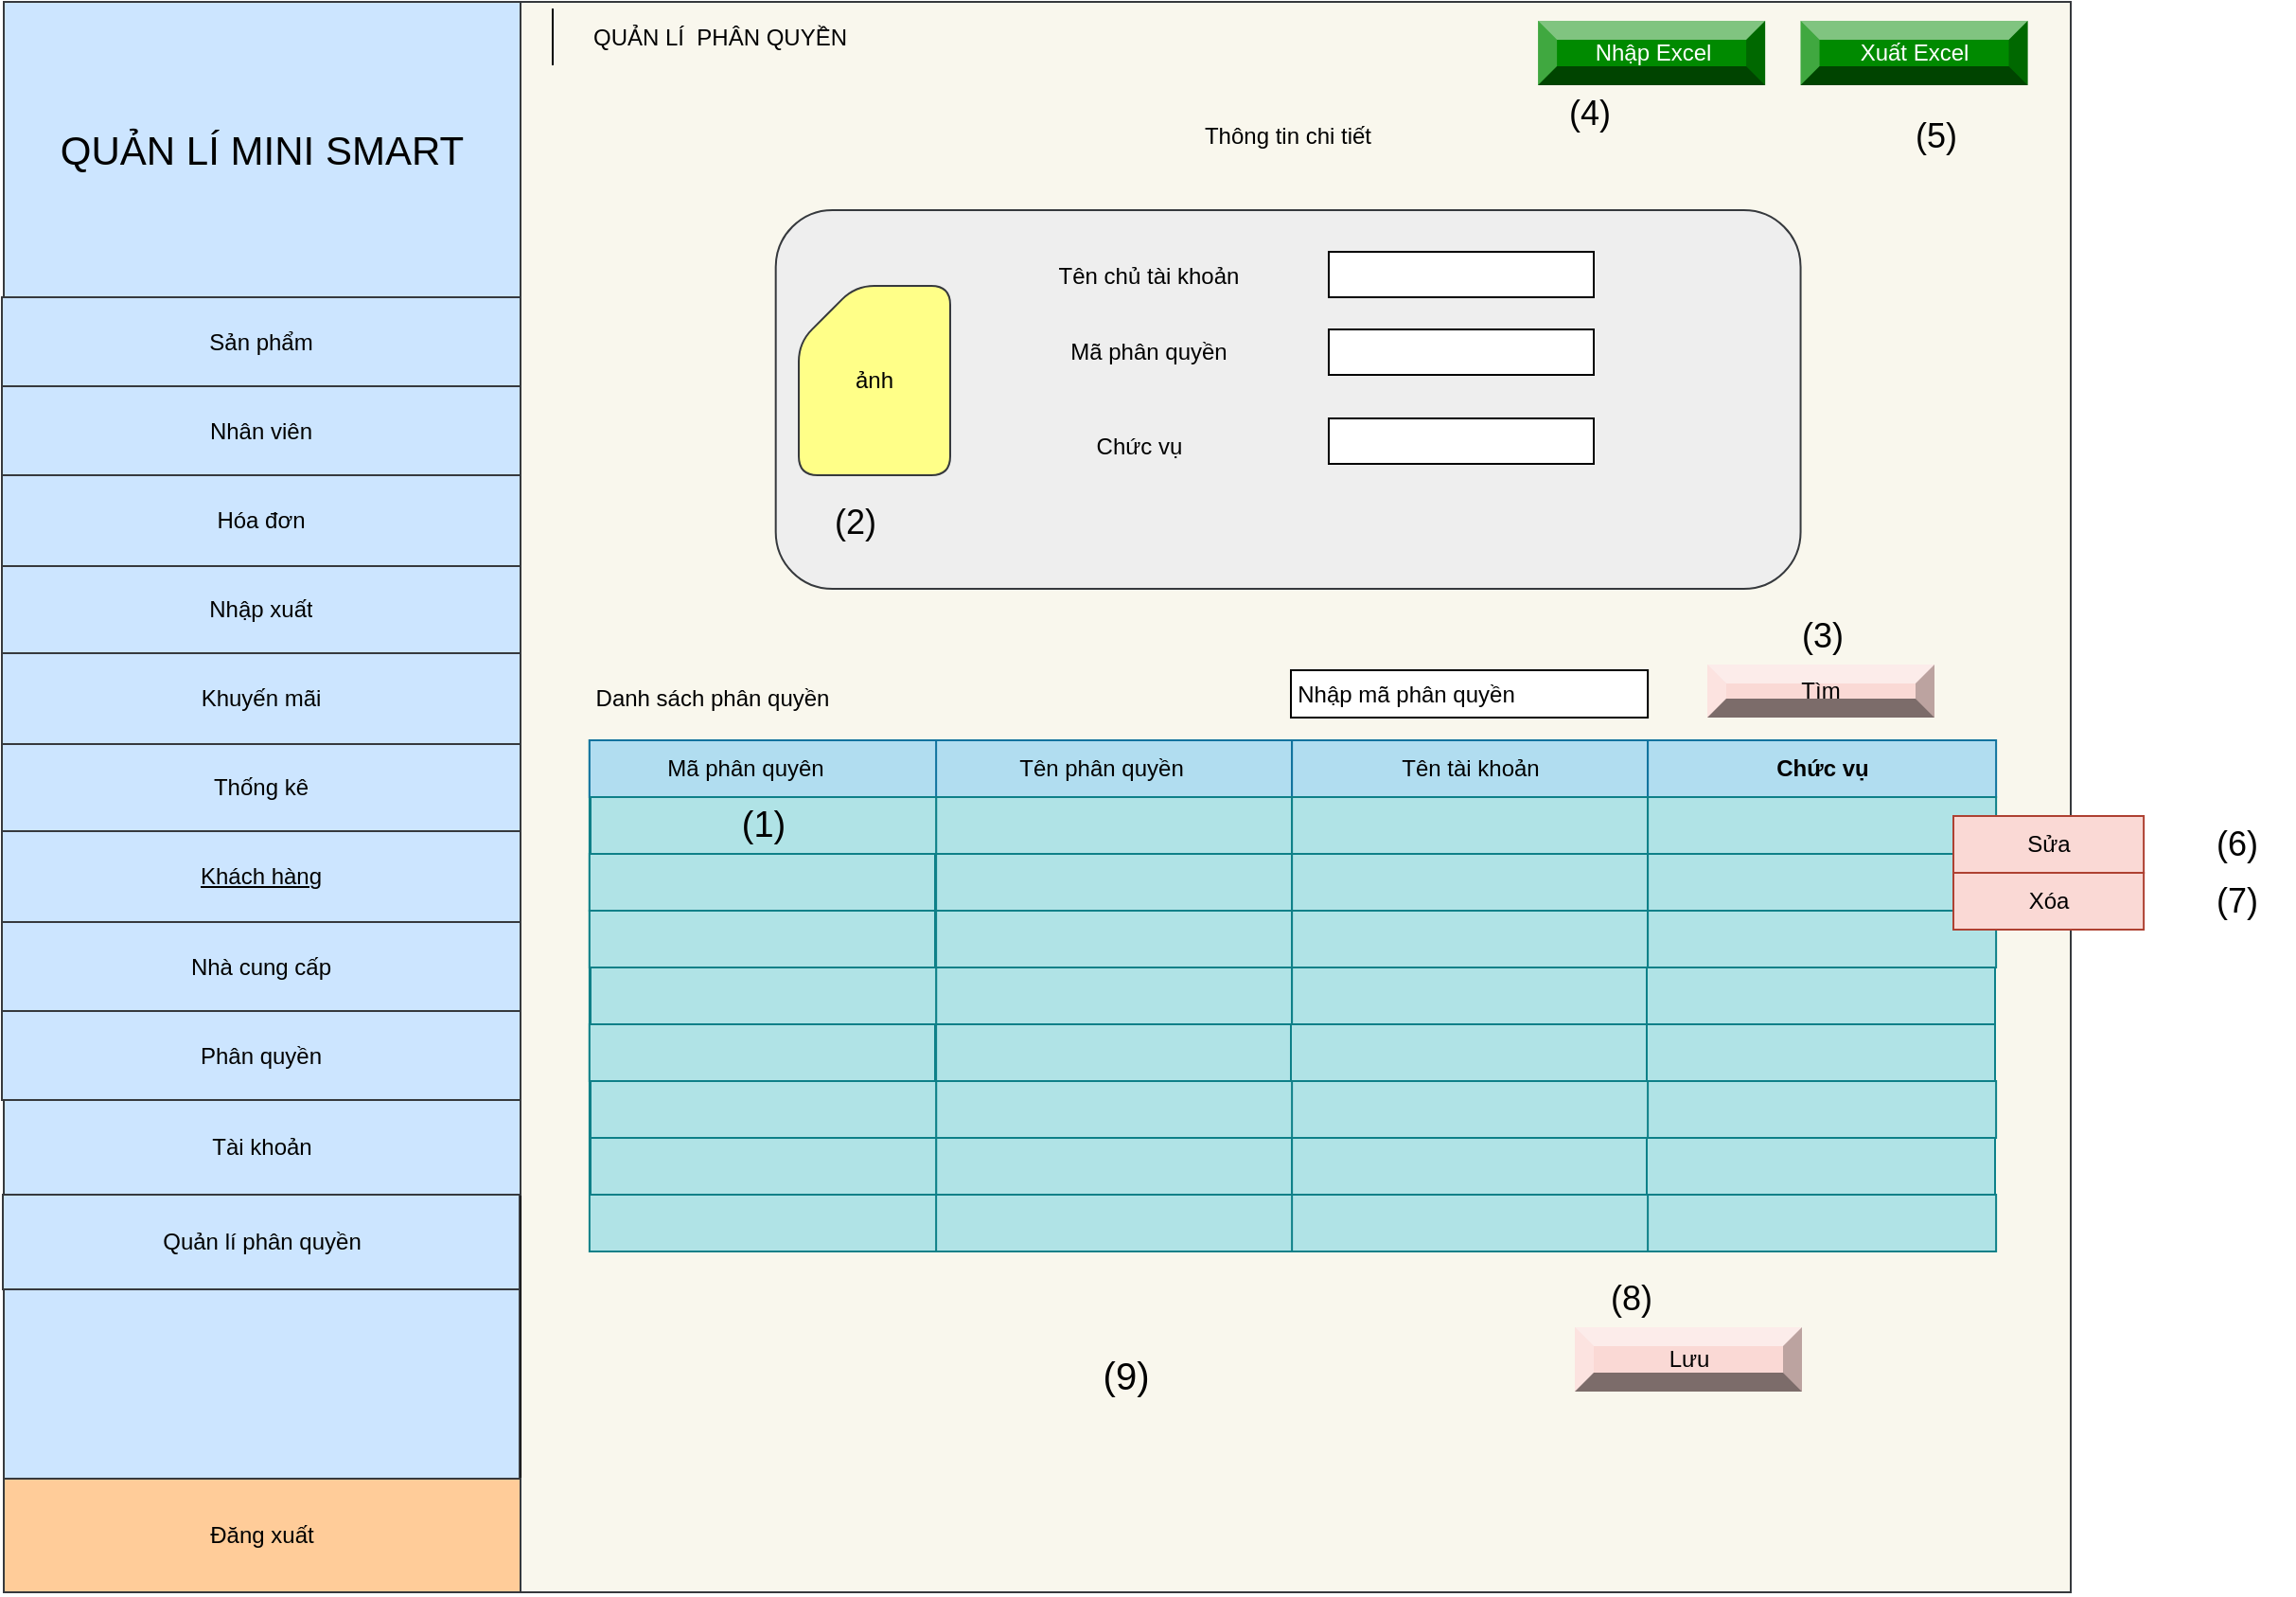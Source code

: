 <mxfile version="20.3.0" type="device"><diagram id="xJnRDxrBiQsfod580Cf3" name="Page-1"><mxGraphModel dx="1730" dy="-3332" grid="1" gridSize="10" guides="1" tooltips="1" connect="1" arrows="1" fold="1" page="1" pageScale="1" pageWidth="850" pageHeight="1100" math="0" shadow="0"><root><mxCell id="0"/><mxCell id="1" parent="0"/><mxCell id="fak9dGV0HnT6NbZLKs2g-1" value="" style="rounded=0;whiteSpace=wrap;html=1;shadow=0;glass=0;sketch=0;fontSize=12;gradientDirection=north;fillColor=#f9f7ed;strokeColor=#36393d;" parent="1" vertex="1"><mxGeometry x="110" y="5450" width="1092" height="840" as="geometry"/></mxCell><mxCell id="fak9dGV0HnT6NbZLKs2g-2" value="Thông tin chi tiết" style="text;html=1;strokeColor=none;fillColor=none;align=center;verticalAlign=middle;whiteSpace=wrap;rounded=0;" parent="1" vertex="1"><mxGeometry x="733.06" y="5506" width="111" height="30" as="geometry"/></mxCell><mxCell id="fak9dGV0HnT6NbZLKs2g-3" value="Quản lý Mini Mart" style="text;html=1;strokeColor=none;fillColor=none;align=center;verticalAlign=middle;whiteSpace=wrap;rounded=0;fontSize=24;" parent="1" vertex="1"><mxGeometry x="169" y="5483" width="122" height="62" as="geometry"/></mxCell><mxCell id="fak9dGV0HnT6NbZLKs2g-4" value="QUẢN LÍ&amp;nbsp; PHÂN QUYỀN" style="shape=partialRectangle;whiteSpace=wrap;html=1;right=0;top=0;bottom=0;fillColor=none;routingCenterX=-0.5;fontSize=12;" parent="1" vertex="1"><mxGeometry x="400" y="5454" width="177" height="29" as="geometry"/></mxCell><mxCell id="fak9dGV0HnT6NbZLKs2g-5" value="Danh sách phân quyền" style="text;html=1;strokeColor=none;fillColor=none;align=center;verticalAlign=middle;whiteSpace=wrap;rounded=0;shadow=0;glass=0;sketch=0;fontSize=12;" parent="1" vertex="1"><mxGeometry x="412" y="5803" width="145" height="30" as="geometry"/></mxCell><mxCell id="fak9dGV0HnT6NbZLKs2g-6" value="" style="rounded=0;whiteSpace=wrap;html=1;shadow=0;glass=0;sketch=0;fontSize=12;gradientColor=none;gradientDirection=north;" parent="1" vertex="1"><mxGeometry x="790" y="5803" width="188.56" height="25" as="geometry"/></mxCell><mxCell id="fak9dGV0HnT6NbZLKs2g-7" value="" style="endArrow=none;html=1;rounded=0;fontSize=12;entryX=0.25;entryY=1;entryDx=0;entryDy=0;exitX=0.25;exitY=0;exitDx=0;exitDy=0;" parent="1" source="fak9dGV0HnT6NbZLKs2g-1" target="fak9dGV0HnT6NbZLKs2g-1" edge="1"><mxGeometry width="50" height="50" relative="1" as="geometry"><mxPoint x="549" y="5802" as="sourcePoint"/><mxPoint x="599" y="5752" as="targetPoint"/></mxGeometry></mxCell><mxCell id="fak9dGV0HnT6NbZLKs2g-8" value="Tìm" style="labelPosition=center;verticalLabelPosition=middle;align=center;html=1;shape=mxgraph.basic.shaded_button;dx=10;fillColor=#fad9d5;strokeColor=#ae4132;whiteSpace=wrap;rounded=0;shadow=0;glass=0;sketch=0;fontSize=12;" parent="1" vertex="1"><mxGeometry x="1010" y="5800" width="120" height="28" as="geometry"/></mxCell><mxCell id="fak9dGV0HnT6NbZLKs2g-9" value="" style="shape=table;startSize=0;container=1;collapsible=0;childLayout=tableLayout;rounded=0;shadow=0;glass=0;sketch=0;fontSize=12;gradientDirection=north;fillColor=#cce5ff;strokeColor=#36393d;" parent="1" vertex="1"><mxGeometry x="109" y="5606" width="274" height="424" as="geometry"/></mxCell><mxCell id="fak9dGV0HnT6NbZLKs2g-10" value="" style="shape=tableRow;horizontal=0;startSize=0;swimlaneHead=0;swimlaneBody=0;top=0;left=0;bottom=0;right=0;collapsible=0;dropTarget=0;fillColor=none;points=[[0,0.5],[1,0.5]];portConstraint=eastwest;rounded=0;shadow=0;glass=0;sketch=0;fontSize=12;" parent="fak9dGV0HnT6NbZLKs2g-9" vertex="1"><mxGeometry width="274" height="47" as="geometry"/></mxCell><mxCell id="fak9dGV0HnT6NbZLKs2g-11" value="Sản phẩm" style="shape=partialRectangle;html=1;whiteSpace=wrap;connectable=0;overflow=hidden;fillColor=none;top=0;left=0;bottom=0;right=0;pointerEvents=1;rounded=0;shadow=0;glass=0;sketch=0;fontSize=12;" parent="fak9dGV0HnT6NbZLKs2g-10" vertex="1"><mxGeometry width="274" height="47" as="geometry"><mxRectangle width="274" height="47" as="alternateBounds"/></mxGeometry></mxCell><mxCell id="fak9dGV0HnT6NbZLKs2g-12" value="" style="shape=tableRow;horizontal=0;startSize=0;swimlaneHead=0;swimlaneBody=0;top=0;left=0;bottom=0;right=0;collapsible=0;dropTarget=0;fillColor=none;points=[[0,0.5],[1,0.5]];portConstraint=eastwest;rounded=0;shadow=0;glass=0;sketch=0;fontSize=12;" parent="fak9dGV0HnT6NbZLKs2g-9" vertex="1"><mxGeometry y="47" width="274" height="47" as="geometry"/></mxCell><mxCell id="fak9dGV0HnT6NbZLKs2g-13" value="Nhân viên" style="shape=partialRectangle;html=1;whiteSpace=wrap;connectable=0;overflow=hidden;fillColor=none;top=0;left=0;bottom=0;right=0;pointerEvents=1;rounded=0;shadow=0;glass=0;sketch=0;fontSize=12;" parent="fak9dGV0HnT6NbZLKs2g-12" vertex="1"><mxGeometry width="274" height="47" as="geometry"><mxRectangle width="274" height="47" as="alternateBounds"/></mxGeometry></mxCell><mxCell id="fak9dGV0HnT6NbZLKs2g-14" value="" style="shape=tableRow;horizontal=0;startSize=0;swimlaneHead=0;swimlaneBody=0;top=0;left=0;bottom=0;right=0;collapsible=0;dropTarget=0;fillColor=none;points=[[0,0.5],[1,0.5]];portConstraint=eastwest;rounded=0;shadow=0;glass=0;sketch=0;fontSize=12;" parent="fak9dGV0HnT6NbZLKs2g-9" vertex="1"><mxGeometry y="94" width="274" height="48" as="geometry"/></mxCell><mxCell id="fak9dGV0HnT6NbZLKs2g-15" value="&lt;span style=&quot;text-align: left;&quot;&gt;Hóa đơn&lt;/span&gt;" style="shape=partialRectangle;html=1;whiteSpace=wrap;connectable=0;overflow=hidden;fillColor=none;top=0;left=0;bottom=0;right=0;pointerEvents=1;rounded=0;shadow=0;glass=0;sketch=0;fontSize=12;" parent="fak9dGV0HnT6NbZLKs2g-14" vertex="1"><mxGeometry width="274" height="48" as="geometry"><mxRectangle width="274" height="48" as="alternateBounds"/></mxGeometry></mxCell><mxCell id="fak9dGV0HnT6NbZLKs2g-16" value="" style="shape=tableRow;horizontal=0;startSize=0;swimlaneHead=0;swimlaneBody=0;top=0;left=0;bottom=0;right=0;collapsible=0;dropTarget=0;fillColor=none;points=[[0,0.5],[1,0.5]];portConstraint=eastwest;rounded=0;shadow=0;glass=0;sketch=0;fontSize=12;" parent="fak9dGV0HnT6NbZLKs2g-9" vertex="1"><mxGeometry y="142" width="274" height="46" as="geometry"/></mxCell><mxCell id="fak9dGV0HnT6NbZLKs2g-17" value="Nhập xuất" style="shape=partialRectangle;html=1;whiteSpace=wrap;connectable=0;overflow=hidden;fillColor=none;top=0;left=0;bottom=0;right=0;pointerEvents=1;rounded=0;shadow=0;glass=0;sketch=0;fontSize=12;" parent="fak9dGV0HnT6NbZLKs2g-16" vertex="1"><mxGeometry width="274" height="46" as="geometry"><mxRectangle width="274" height="46" as="alternateBounds"/></mxGeometry></mxCell><mxCell id="fak9dGV0HnT6NbZLKs2g-18" value="" style="shape=tableRow;horizontal=0;startSize=0;swimlaneHead=0;swimlaneBody=0;top=0;left=0;bottom=0;right=0;collapsible=0;dropTarget=0;fillColor=none;points=[[0,0.5],[1,0.5]];portConstraint=eastwest;rounded=0;shadow=0;glass=0;sketch=0;fontSize=12;" parent="fak9dGV0HnT6NbZLKs2g-9" vertex="1"><mxGeometry y="188" width="274" height="48" as="geometry"/></mxCell><mxCell id="fak9dGV0HnT6NbZLKs2g-19" value="Khuyến mãi" style="shape=partialRectangle;html=1;whiteSpace=wrap;connectable=0;overflow=hidden;fillColor=none;top=0;left=0;bottom=0;right=0;pointerEvents=1;rounded=0;shadow=0;glass=0;sketch=0;fontSize=12;" parent="fak9dGV0HnT6NbZLKs2g-18" vertex="1"><mxGeometry width="274" height="48" as="geometry"><mxRectangle width="274" height="48" as="alternateBounds"/></mxGeometry></mxCell><mxCell id="fak9dGV0HnT6NbZLKs2g-20" value="" style="shape=tableRow;horizontal=0;startSize=0;swimlaneHead=0;swimlaneBody=0;top=0;left=0;bottom=0;right=0;collapsible=0;dropTarget=0;fillColor=none;points=[[0,0.5],[1,0.5]];portConstraint=eastwest;rounded=0;shadow=0;glass=0;sketch=0;fontSize=12;" parent="fak9dGV0HnT6NbZLKs2g-9" vertex="1"><mxGeometry y="236" width="274" height="46" as="geometry"/></mxCell><mxCell id="fak9dGV0HnT6NbZLKs2g-21" value="&lt;span style=&quot;text-align: left;&quot;&gt;Thống kê&lt;/span&gt;" style="shape=partialRectangle;html=1;whiteSpace=wrap;connectable=0;overflow=hidden;fillColor=none;top=0;left=0;bottom=0;right=0;pointerEvents=1;rounded=0;shadow=0;glass=0;sketch=0;fontSize=12;" parent="fak9dGV0HnT6NbZLKs2g-20" vertex="1"><mxGeometry width="274" height="46" as="geometry"><mxRectangle width="274" height="46" as="alternateBounds"/></mxGeometry></mxCell><mxCell id="fak9dGV0HnT6NbZLKs2g-22" value="" style="shape=tableRow;horizontal=0;startSize=0;swimlaneHead=0;swimlaneBody=0;top=0;left=0;bottom=0;right=0;collapsible=0;dropTarget=0;fillColor=none;points=[[0,0.5],[1,0.5]];portConstraint=eastwest;rounded=0;shadow=0;glass=0;sketch=0;fontSize=12;" parent="fak9dGV0HnT6NbZLKs2g-9" vertex="1"><mxGeometry y="282" width="274" height="48" as="geometry"/></mxCell><mxCell id="fak9dGV0HnT6NbZLKs2g-23" value="&lt;span style=&quot;text-align: left;&quot;&gt;&lt;u&gt;Khách hàng&lt;/u&gt;&lt;/span&gt;" style="shape=partialRectangle;html=1;whiteSpace=wrap;connectable=0;overflow=hidden;fillColor=none;top=0;left=0;bottom=0;right=0;pointerEvents=1;rounded=0;shadow=0;glass=0;sketch=0;fontSize=12;" parent="fak9dGV0HnT6NbZLKs2g-22" vertex="1"><mxGeometry width="274" height="48" as="geometry"><mxRectangle width="274" height="48" as="alternateBounds"/></mxGeometry></mxCell><mxCell id="fak9dGV0HnT6NbZLKs2g-24" value="" style="shape=tableRow;horizontal=0;startSize=0;swimlaneHead=0;swimlaneBody=0;top=0;left=0;bottom=0;right=0;collapsible=0;dropTarget=0;fillColor=none;points=[[0,0.5],[1,0.5]];portConstraint=eastwest;rounded=0;shadow=0;glass=0;sketch=0;fontSize=12;" parent="fak9dGV0HnT6NbZLKs2g-9" vertex="1"><mxGeometry y="330" width="274" height="47" as="geometry"/></mxCell><mxCell id="fak9dGV0HnT6NbZLKs2g-25" value="&lt;span style=&quot;text-align: left;&quot;&gt;Nhà cung cấp&lt;/span&gt;" style="shape=partialRectangle;html=1;whiteSpace=wrap;connectable=0;overflow=hidden;fillColor=none;top=0;left=0;bottom=0;right=0;pointerEvents=1;rounded=0;shadow=0;glass=0;sketch=0;fontSize=12;" parent="fak9dGV0HnT6NbZLKs2g-24" vertex="1"><mxGeometry width="274" height="47" as="geometry"><mxRectangle width="274" height="47" as="alternateBounds"/></mxGeometry></mxCell><mxCell id="fak9dGV0HnT6NbZLKs2g-26" value="" style="shape=tableRow;horizontal=0;startSize=0;swimlaneHead=0;swimlaneBody=0;top=0;left=0;bottom=0;right=0;collapsible=0;dropTarget=0;fillColor=none;points=[[0,0.5],[1,0.5]];portConstraint=eastwest;rounded=0;shadow=0;glass=0;sketch=0;fontSize=12;" parent="fak9dGV0HnT6NbZLKs2g-9" vertex="1"><mxGeometry y="377" width="274" height="47" as="geometry"/></mxCell><mxCell id="fak9dGV0HnT6NbZLKs2g-27" value="&lt;span style=&quot;text-align: left;&quot;&gt;Phân quyền&lt;/span&gt;" style="shape=partialRectangle;html=1;whiteSpace=wrap;connectable=0;overflow=hidden;fillColor=none;top=0;left=0;bottom=0;right=0;pointerEvents=1;rounded=0;shadow=0;glass=0;sketch=0;fontSize=12;" parent="fak9dGV0HnT6NbZLKs2g-26" vertex="1"><mxGeometry width="274" height="47" as="geometry"><mxRectangle width="274" height="47" as="alternateBounds"/></mxGeometry></mxCell><mxCell id="fak9dGV0HnT6NbZLKs2g-28" value="Đăng xuất" style="rounded=0;whiteSpace=wrap;html=1;shadow=0;glass=0;sketch=0;fontSize=12;gradientDirection=north;fillColor=#ffcc99;strokeColor=#36393d;" parent="1" vertex="1"><mxGeometry x="110" y="6230" width="273" height="60" as="geometry"/></mxCell><mxCell id="fak9dGV0HnT6NbZLKs2g-29" value="Tài khoản" style="rounded=0;whiteSpace=wrap;html=1;shadow=0;glass=0;sketch=0;fontSize=12;gradientDirection=north;fillColor=#cce5ff;strokeColor=#36393d;" parent="1" vertex="1"><mxGeometry x="110" y="6030" width="273" height="50" as="geometry"/></mxCell><mxCell id="fak9dGV0HnT6NbZLKs2g-30" value="Nhập mã phân quyền" style="text;html=1;strokeColor=none;fillColor=none;align=center;verticalAlign=middle;whiteSpace=wrap;rounded=0;" parent="1" vertex="1"><mxGeometry x="790.56" y="5800.5" width="120" height="30" as="geometry"/></mxCell><mxCell id="fak9dGV0HnT6NbZLKs2g-31" value="Quản lí phân quyền" style="rounded=0;whiteSpace=wrap;html=1;shadow=0;glass=0;sketch=0;fontSize=12;gradientDirection=north;fillColor=#cce5ff;strokeColor=#36393d;" parent="1" vertex="1"><mxGeometry x="109.5" y="6080" width="273" height="50" as="geometry"/></mxCell><mxCell id="fak9dGV0HnT6NbZLKs2g-32" value="" style="rounded=0;whiteSpace=wrap;html=1;fillColor=#b0e3e6;strokeColor=#0e8088;" parent="1" vertex="1"><mxGeometry x="419.44" y="5840" width="742.56" height="270" as="geometry"/></mxCell><mxCell id="fak9dGV0HnT6NbZLKs2g-33" value="" style="rounded=0;whiteSpace=wrap;html=1;fillColor=#b1ddf0;strokeColor=#10739e;" parent="1" vertex="1"><mxGeometry x="419.44" y="5840" width="742.56" height="30" as="geometry"/></mxCell><mxCell id="fak9dGV0HnT6NbZLKs2g-34" value="" style="rounded=0;whiteSpace=wrap;html=1;fillColor=#b1ddf0;strokeColor=#10739e;" parent="1" vertex="1"><mxGeometry x="602.56" y="5840" width="188" height="30" as="geometry"/></mxCell><mxCell id="fak9dGV0HnT6NbZLKs2g-35" value="Tên tài khoản" style="rounded=0;whiteSpace=wrap;html=1;fillColor=#b1ddf0;strokeColor=#10739e;" parent="1" vertex="1"><mxGeometry x="790.56" y="5840" width="188" height="30" as="geometry"/></mxCell><mxCell id="fak9dGV0HnT6NbZLKs2g-36" value="Chức vụ" style="rounded=0;whiteSpace=wrap;html=1;fontStyle=1;fillColor=#b1ddf0;strokeColor=#10739e;" parent="1" vertex="1"><mxGeometry x="978.56" y="5840" width="184" height="30" as="geometry"/></mxCell><mxCell id="fak9dGV0HnT6NbZLKs2g-90" value="" style="edgeStyle=orthogonalEdgeStyle;rounded=0;orthogonalLoop=1;jettySize=auto;html=1;" parent="1" source="fak9dGV0HnT6NbZLKs2g-37" target="fak9dGV0HnT6NbZLKs2g-60" edge="1"><mxGeometry relative="1" as="geometry"/></mxCell><mxCell id="fak9dGV0HnT6NbZLKs2g-37" value="Mã phân quyên" style="text;html=1;strokeColor=none;fillColor=none;align=center;verticalAlign=middle;whiteSpace=wrap;rounded=0;" parent="1" vertex="1"><mxGeometry x="447" y="5840" width="110" height="30" as="geometry"/></mxCell><mxCell id="fak9dGV0HnT6NbZLKs2g-38" value="Tên phân quyền" style="text;html=1;strokeColor=none;fillColor=none;align=center;verticalAlign=middle;whiteSpace=wrap;rounded=0;" parent="1" vertex="1"><mxGeometry x="630" y="5840" width="120" height="30" as="geometry"/></mxCell><mxCell id="fak9dGV0HnT6NbZLKs2g-39" value="" style="rounded=0;whiteSpace=wrap;html=1;fillColor=#b0e3e6;strokeColor=#0e8088;" parent="1" vertex="1"><mxGeometry x="602.56" y="5870" width="188" height="30" as="geometry"/></mxCell><mxCell id="fak9dGV0HnT6NbZLKs2g-40" value="" style="rounded=0;whiteSpace=wrap;html=1;fillColor=#b0e3e6;strokeColor=#0e8088;" parent="1" vertex="1"><mxGeometry x="602.56" y="5900" width="188" height="30" as="geometry"/></mxCell><mxCell id="fak9dGV0HnT6NbZLKs2g-41" value="" style="rounded=0;whiteSpace=wrap;html=1;fillColor=#b0e3e6;strokeColor=#0e8088;" parent="1" vertex="1"><mxGeometry x="602.56" y="5930" width="188" height="30" as="geometry"/></mxCell><mxCell id="fak9dGV0HnT6NbZLKs2g-42" value="" style="rounded=0;whiteSpace=wrap;html=1;fillColor=#b0e3e6;strokeColor=#0e8088;" parent="1" vertex="1"><mxGeometry x="602.56" y="5960" width="188" height="30" as="geometry"/></mxCell><mxCell id="fak9dGV0HnT6NbZLKs2g-43" value="" style="rounded=0;whiteSpace=wrap;html=1;fillColor=#b0e3e6;strokeColor=#0e8088;" parent="1" vertex="1"><mxGeometry x="602.56" y="5990" width="188" height="30" as="geometry"/></mxCell><mxCell id="fak9dGV0HnT6NbZLKs2g-44" value="" style="rounded=0;whiteSpace=wrap;html=1;fillColor=#b0e3e6;strokeColor=#0e8088;" parent="1" vertex="1"><mxGeometry x="602.56" y="6020" width="188" height="30" as="geometry"/></mxCell><mxCell id="fak9dGV0HnT6NbZLKs2g-45" value="" style="rounded=0;whiteSpace=wrap;html=1;fillColor=#b0e3e6;strokeColor=#0e8088;" parent="1" vertex="1"><mxGeometry x="602.56" y="6050" width="188" height="30" as="geometry"/></mxCell><mxCell id="fak9dGV0HnT6NbZLKs2g-46" value="" style="rounded=0;whiteSpace=wrap;html=1;fillColor=#b0e3e6;strokeColor=#0e8088;" parent="1" vertex="1"><mxGeometry x="602.56" y="6080" width="188" height="30" as="geometry"/></mxCell><mxCell id="fak9dGV0HnT6NbZLKs2g-47" value="" style="rounded=0;whiteSpace=wrap;html=1;fillColor=#b0e3e6;strokeColor=#0e8088;" parent="1" vertex="1"><mxGeometry x="790.56" y="5870" width="188" height="30" as="geometry"/></mxCell><mxCell id="fak9dGV0HnT6NbZLKs2g-48" value="" style="rounded=0;whiteSpace=wrap;html=1;fillColor=#b0e3e6;strokeColor=#0e8088;" parent="1" vertex="1"><mxGeometry x="790.56" y="5900" width="188" height="30" as="geometry"/></mxCell><mxCell id="fak9dGV0HnT6NbZLKs2g-49" value="" style="rounded=0;whiteSpace=wrap;html=1;fillColor=#b0e3e6;strokeColor=#0e8088;" parent="1" vertex="1"><mxGeometry x="790.56" y="5930" width="188" height="30" as="geometry"/></mxCell><mxCell id="fak9dGV0HnT6NbZLKs2g-50" value="" style="rounded=0;whiteSpace=wrap;html=1;fillColor=#b0e3e6;strokeColor=#0e8088;" parent="1" vertex="1"><mxGeometry x="790.56" y="5960" width="188" height="30" as="geometry"/></mxCell><mxCell id="fak9dGV0HnT6NbZLKs2g-51" value="" style="rounded=0;whiteSpace=wrap;html=1;fillColor=#b0e3e6;strokeColor=#0e8088;" parent="1" vertex="1"><mxGeometry x="790.56" y="6050" width="188" height="30" as="geometry"/></mxCell><mxCell id="fak9dGV0HnT6NbZLKs2g-52" value="" style="rounded=0;whiteSpace=wrap;html=1;fontStyle=1;fillColor=#b0e3e6;strokeColor=#0e8088;" parent="1" vertex="1"><mxGeometry x="978.56" y="5870" width="184" height="30" as="geometry"/></mxCell><mxCell id="fak9dGV0HnT6NbZLKs2g-53" value="" style="rounded=0;whiteSpace=wrap;html=1;fontStyle=1;fillColor=#b0e3e6;strokeColor=#0e8088;" parent="1" vertex="1"><mxGeometry x="978.56" y="5900" width="184" height="30" as="geometry"/></mxCell><mxCell id="fak9dGV0HnT6NbZLKs2g-54" value="" style="rounded=0;whiteSpace=wrap;html=1;fontStyle=1;fillColor=#b0e3e6;strokeColor=#0e8088;" parent="1" vertex="1"><mxGeometry x="978.56" y="5930" width="184" height="30" as="geometry"/></mxCell><mxCell id="fak9dGV0HnT6NbZLKs2g-55" value="" style="rounded=0;whiteSpace=wrap;html=1;fontStyle=1;fillColor=#b0e3e6;strokeColor=#0e8088;" parent="1" vertex="1"><mxGeometry x="978" y="5960" width="184" height="30" as="geometry"/></mxCell><mxCell id="fak9dGV0HnT6NbZLKs2g-56" value="" style="rounded=0;whiteSpace=wrap;html=1;fontStyle=1;fillColor=#b0e3e6;strokeColor=#0e8088;" parent="1" vertex="1"><mxGeometry x="978" y="5990" width="184" height="30" as="geometry"/></mxCell><mxCell id="fak9dGV0HnT6NbZLKs2g-57" value="" style="rounded=0;whiteSpace=wrap;html=1;fontStyle=1;fillColor=#b0e3e6;strokeColor=#0e8088;" parent="1" vertex="1"><mxGeometry x="978.56" y="6020" width="184" height="30" as="geometry"/></mxCell><mxCell id="fak9dGV0HnT6NbZLKs2g-58" value="" style="rounded=0;whiteSpace=wrap;html=1;fontStyle=1;fillColor=#b0e3e6;strokeColor=#0e8088;" parent="1" vertex="1"><mxGeometry x="978" y="6050" width="184" height="30" as="geometry"/></mxCell><mxCell id="fak9dGV0HnT6NbZLKs2g-59" value="" style="rounded=0;whiteSpace=wrap;html=1;fontStyle=1;fillColor=#b0e3e6;strokeColor=#0e8088;" parent="1" vertex="1"><mxGeometry x="978.56" y="6080" width="184" height="30" as="geometry"/></mxCell><mxCell id="fak9dGV0HnT6NbZLKs2g-60" value="&lt;font style=&quot;font-size: 19px;&quot;&gt;(1)&lt;/font&gt;" style="rounded=0;whiteSpace=wrap;html=1;fillColor=#b0e3e6;strokeColor=#0e8088;" parent="1" vertex="1"><mxGeometry x="420" y="5870" width="182.56" height="30" as="geometry"/></mxCell><mxCell id="fak9dGV0HnT6NbZLKs2g-61" value="" style="rounded=0;whiteSpace=wrap;html=1;fillColor=#b0e3e6;strokeColor=#0e8088;" parent="1" vertex="1"><mxGeometry x="419.44" y="5900" width="182.56" height="30" as="geometry"/></mxCell><mxCell id="fak9dGV0HnT6NbZLKs2g-62" value="" style="rounded=0;whiteSpace=wrap;html=1;fillColor=#b0e3e6;strokeColor=#0e8088;" parent="1" vertex="1"><mxGeometry x="419.44" y="5930" width="182.56" height="30" as="geometry"/></mxCell><mxCell id="fak9dGV0HnT6NbZLKs2g-63" value="" style="rounded=0;whiteSpace=wrap;html=1;fillColor=#b0e3e6;strokeColor=#0e8088;" parent="1" vertex="1"><mxGeometry x="420" y="5960" width="182.56" height="30" as="geometry"/></mxCell><mxCell id="fak9dGV0HnT6NbZLKs2g-64" value="" style="rounded=0;whiteSpace=wrap;html=1;fillColor=#b0e3e6;strokeColor=#0e8088;" parent="1" vertex="1"><mxGeometry x="419.44" y="5990" width="182.56" height="30" as="geometry"/></mxCell><mxCell id="fak9dGV0HnT6NbZLKs2g-65" value="" style="rounded=0;whiteSpace=wrap;html=1;fillColor=#b0e3e6;strokeColor=#0e8088;" parent="1" vertex="1"><mxGeometry x="420" y="6020" width="182.56" height="30" as="geometry"/></mxCell><mxCell id="fak9dGV0HnT6NbZLKs2g-66" value="" style="rounded=0;whiteSpace=wrap;html=1;fillColor=#b0e3e6;strokeColor=#0e8088;" parent="1" vertex="1"><mxGeometry x="420" y="6050" width="182.56" height="30" as="geometry"/></mxCell><mxCell id="fak9dGV0HnT6NbZLKs2g-67" value="" style="rounded=0;whiteSpace=wrap;html=1;fillColor=#b0e3e6;strokeColor=#0e8088;" parent="1" vertex="1"><mxGeometry x="790" y="5990" width="188" height="30" as="geometry"/></mxCell><mxCell id="fak9dGV0HnT6NbZLKs2g-68" value="" style="rounded=1;whiteSpace=wrap;html=1;fillColor=#eeeeee;strokeColor=#36393d;" parent="1" vertex="1"><mxGeometry x="517.84" y="5560" width="541.44" height="200" as="geometry"/></mxCell><mxCell id="fak9dGV0HnT6NbZLKs2g-69" value="Lưu" style="labelPosition=center;verticalLabelPosition=middle;align=center;html=1;shape=mxgraph.basic.shaded_button;dx=10;fillColor=#fad9d5;strokeColor=#ae4132;" parent="1" vertex="1"><mxGeometry x="940" y="6150" width="120" height="34" as="geometry"/></mxCell><mxCell id="fak9dGV0HnT6NbZLKs2g-70" value="ảnh" style="shape=card;whiteSpace=wrap;html=1;fillColor=#ffff88;strokeColor=#36393d;rounded=1;" parent="1" vertex="1"><mxGeometry x="530" y="5600" width="80" height="100" as="geometry"/></mxCell><mxCell id="fak9dGV0HnT6NbZLKs2g-71" value="" style="rounded=0;whiteSpace=wrap;html=1;" parent="1" vertex="1"><mxGeometry x="810" y="5582" width="140" height="24" as="geometry"/></mxCell><mxCell id="fak9dGV0HnT6NbZLKs2g-72" value="Tên chủ tài khoản" style="text;html=1;strokeColor=none;fillColor=none;align=center;verticalAlign=middle;whiteSpace=wrap;rounded=0;" parent="1" vertex="1"><mxGeometry x="660" y="5580" width="110" height="30" as="geometry"/></mxCell><mxCell id="fak9dGV0HnT6NbZLKs2g-73" value="Mã phân quyền" style="text;html=1;strokeColor=none;fillColor=none;align=center;verticalAlign=middle;whiteSpace=wrap;rounded=0;" parent="1" vertex="1"><mxGeometry x="665" y="5620" width="100" height="30" as="geometry"/></mxCell><mxCell id="fak9dGV0HnT6NbZLKs2g-74" value="Chức vụ" style="text;html=1;strokeColor=none;fillColor=none;align=center;verticalAlign=middle;whiteSpace=wrap;rounded=0;" parent="1" vertex="1"><mxGeometry x="660" y="5670" width="100" height="30" as="geometry"/></mxCell><mxCell id="fak9dGV0HnT6NbZLKs2g-75" value="" style="rounded=0;whiteSpace=wrap;html=1;" parent="1" vertex="1"><mxGeometry x="810" y="5623" width="140" height="24" as="geometry"/></mxCell><mxCell id="fak9dGV0HnT6NbZLKs2g-76" value="" style="rounded=0;whiteSpace=wrap;html=1;" parent="1" vertex="1"><mxGeometry x="810" y="5670" width="140" height="24" as="geometry"/></mxCell><mxCell id="fak9dGV0HnT6NbZLKs2g-77" value="&lt;font style=&quot;font-size: 18px;&quot;&gt;(2)&lt;/font&gt;" style="text;html=1;strokeColor=none;fillColor=none;align=center;verticalAlign=middle;whiteSpace=wrap;rounded=0;" parent="1" vertex="1"><mxGeometry x="530" y="5710" width="60" height="30" as="geometry"/></mxCell><mxCell id="fak9dGV0HnT6NbZLKs2g-78" value="(3)" style="text;html=1;strokeColor=none;fillColor=none;align=center;verticalAlign=middle;whiteSpace=wrap;rounded=0;fontSize=18;" parent="1" vertex="1"><mxGeometry x="1040.56" y="5770" width="60" height="30" as="geometry"/></mxCell><mxCell id="fak9dGV0HnT6NbZLKs2g-79" value="(4)" style="text;html=1;strokeColor=none;fillColor=none;align=center;verticalAlign=middle;whiteSpace=wrap;rounded=0;fontSize=18;" parent="1" vertex="1"><mxGeometry x="918" y="5494" width="60" height="30" as="geometry"/></mxCell><mxCell id="fak9dGV0HnT6NbZLKs2g-80" value="(5)" style="text;html=1;strokeColor=none;fillColor=none;align=center;verticalAlign=middle;whiteSpace=wrap;rounded=0;fontSize=18;" parent="1" vertex="1"><mxGeometry x="1100.56" y="5506" width="60" height="30" as="geometry"/></mxCell><mxCell id="fak9dGV0HnT6NbZLKs2g-81" value="(6)" style="text;html=1;strokeColor=none;fillColor=none;align=center;verticalAlign=middle;whiteSpace=wrap;rounded=0;fontSize=18;" parent="1" vertex="1"><mxGeometry x="1260" y="5880" width="60" height="30" as="geometry"/></mxCell><mxCell id="fak9dGV0HnT6NbZLKs2g-82" value="(7)" style="text;html=1;strokeColor=none;fillColor=none;align=center;verticalAlign=middle;whiteSpace=wrap;rounded=0;fontSize=18;" parent="1" vertex="1"><mxGeometry x="1260" y="5910" width="60" height="30" as="geometry"/></mxCell><mxCell id="fak9dGV0HnT6NbZLKs2g-83" value="Nhập Excel" style="labelPosition=center;verticalLabelPosition=middle;align=center;html=1;shape=mxgraph.basic.shaded_button;dx=10;fillColor=#008a00;strokeColor=#005700;fontColor=#ffffff;" parent="1" vertex="1"><mxGeometry x="920.56" y="5460" width="120" height="34" as="geometry"/></mxCell><mxCell id="fak9dGV0HnT6NbZLKs2g-84" value="Xuất Excel" style="labelPosition=center;verticalLabelPosition=middle;align=center;html=1;shape=mxgraph.basic.shaded_button;dx=10;fillColor=#008a00;strokeColor=#005700;fontColor=#ffffff;" parent="1" vertex="1"><mxGeometry x="1059.28" y="5460" width="120" height="34" as="geometry"/></mxCell><mxCell id="fak9dGV0HnT6NbZLKs2g-85" value="(8)" style="text;html=1;strokeColor=none;fillColor=none;align=center;verticalAlign=middle;whiteSpace=wrap;rounded=0;fontSize=18;" parent="1" vertex="1"><mxGeometry x="940" y="6120" width="60" height="30" as="geometry"/></mxCell><mxCell id="fak9dGV0HnT6NbZLKs2g-86" value="Sửa" style="rounded=0;whiteSpace=wrap;html=1;fillColor=#fad9d5;strokeColor=#ae4132;" parent="1" vertex="1"><mxGeometry x="1140" y="5880" width="100.56" height="30" as="geometry"/></mxCell><mxCell id="fak9dGV0HnT6NbZLKs2g-87" value="Xóa" style="rounded=0;whiteSpace=wrap;html=1;fillColor=#fad9d5;strokeColor=#ae4132;" parent="1" vertex="1"><mxGeometry x="1140" y="5910" width="100.56" height="30" as="geometry"/></mxCell><mxCell id="fak9dGV0HnT6NbZLKs2g-88" value="&lt;font style=&quot;font-size: 20px;&quot;&gt;(&lt;font style=&quot;font-size: 20px;&quot;&gt;9&lt;/font&gt;)&lt;/font&gt;" style="text;html=1;strokeColor=none;fillColor=none;align=center;verticalAlign=middle;whiteSpace=wrap;rounded=0;" parent="1" vertex="1"><mxGeometry x="673.06" y="6160" width="60" height="30" as="geometry"/></mxCell><mxCell id="fak9dGV0HnT6NbZLKs2g-91" value="" style="rounded=0;whiteSpace=wrap;html=1;shadow=0;glass=0;sketch=0;fontSize=12;gradientDirection=north;fillColor=#cce5ff;strokeColor=#36393d;" parent="1" vertex="1"><mxGeometry x="110" y="6130" width="272.5" height="100" as="geometry"/></mxCell><mxCell id="fak9dGV0HnT6NbZLKs2g-93" value="&lt;font style=&quot;font-size: 21px;&quot;&gt;QUẢN LÍ MINI SMART&lt;/font&gt;" style="rounded=0;whiteSpace=wrap;html=1;fillColor=#cce5ff;strokeColor=#36393d;" parent="1" vertex="1"><mxGeometry x="110" y="5450" width="273" height="156" as="geometry"/></mxCell></root></mxGraphModel></diagram></mxfile>